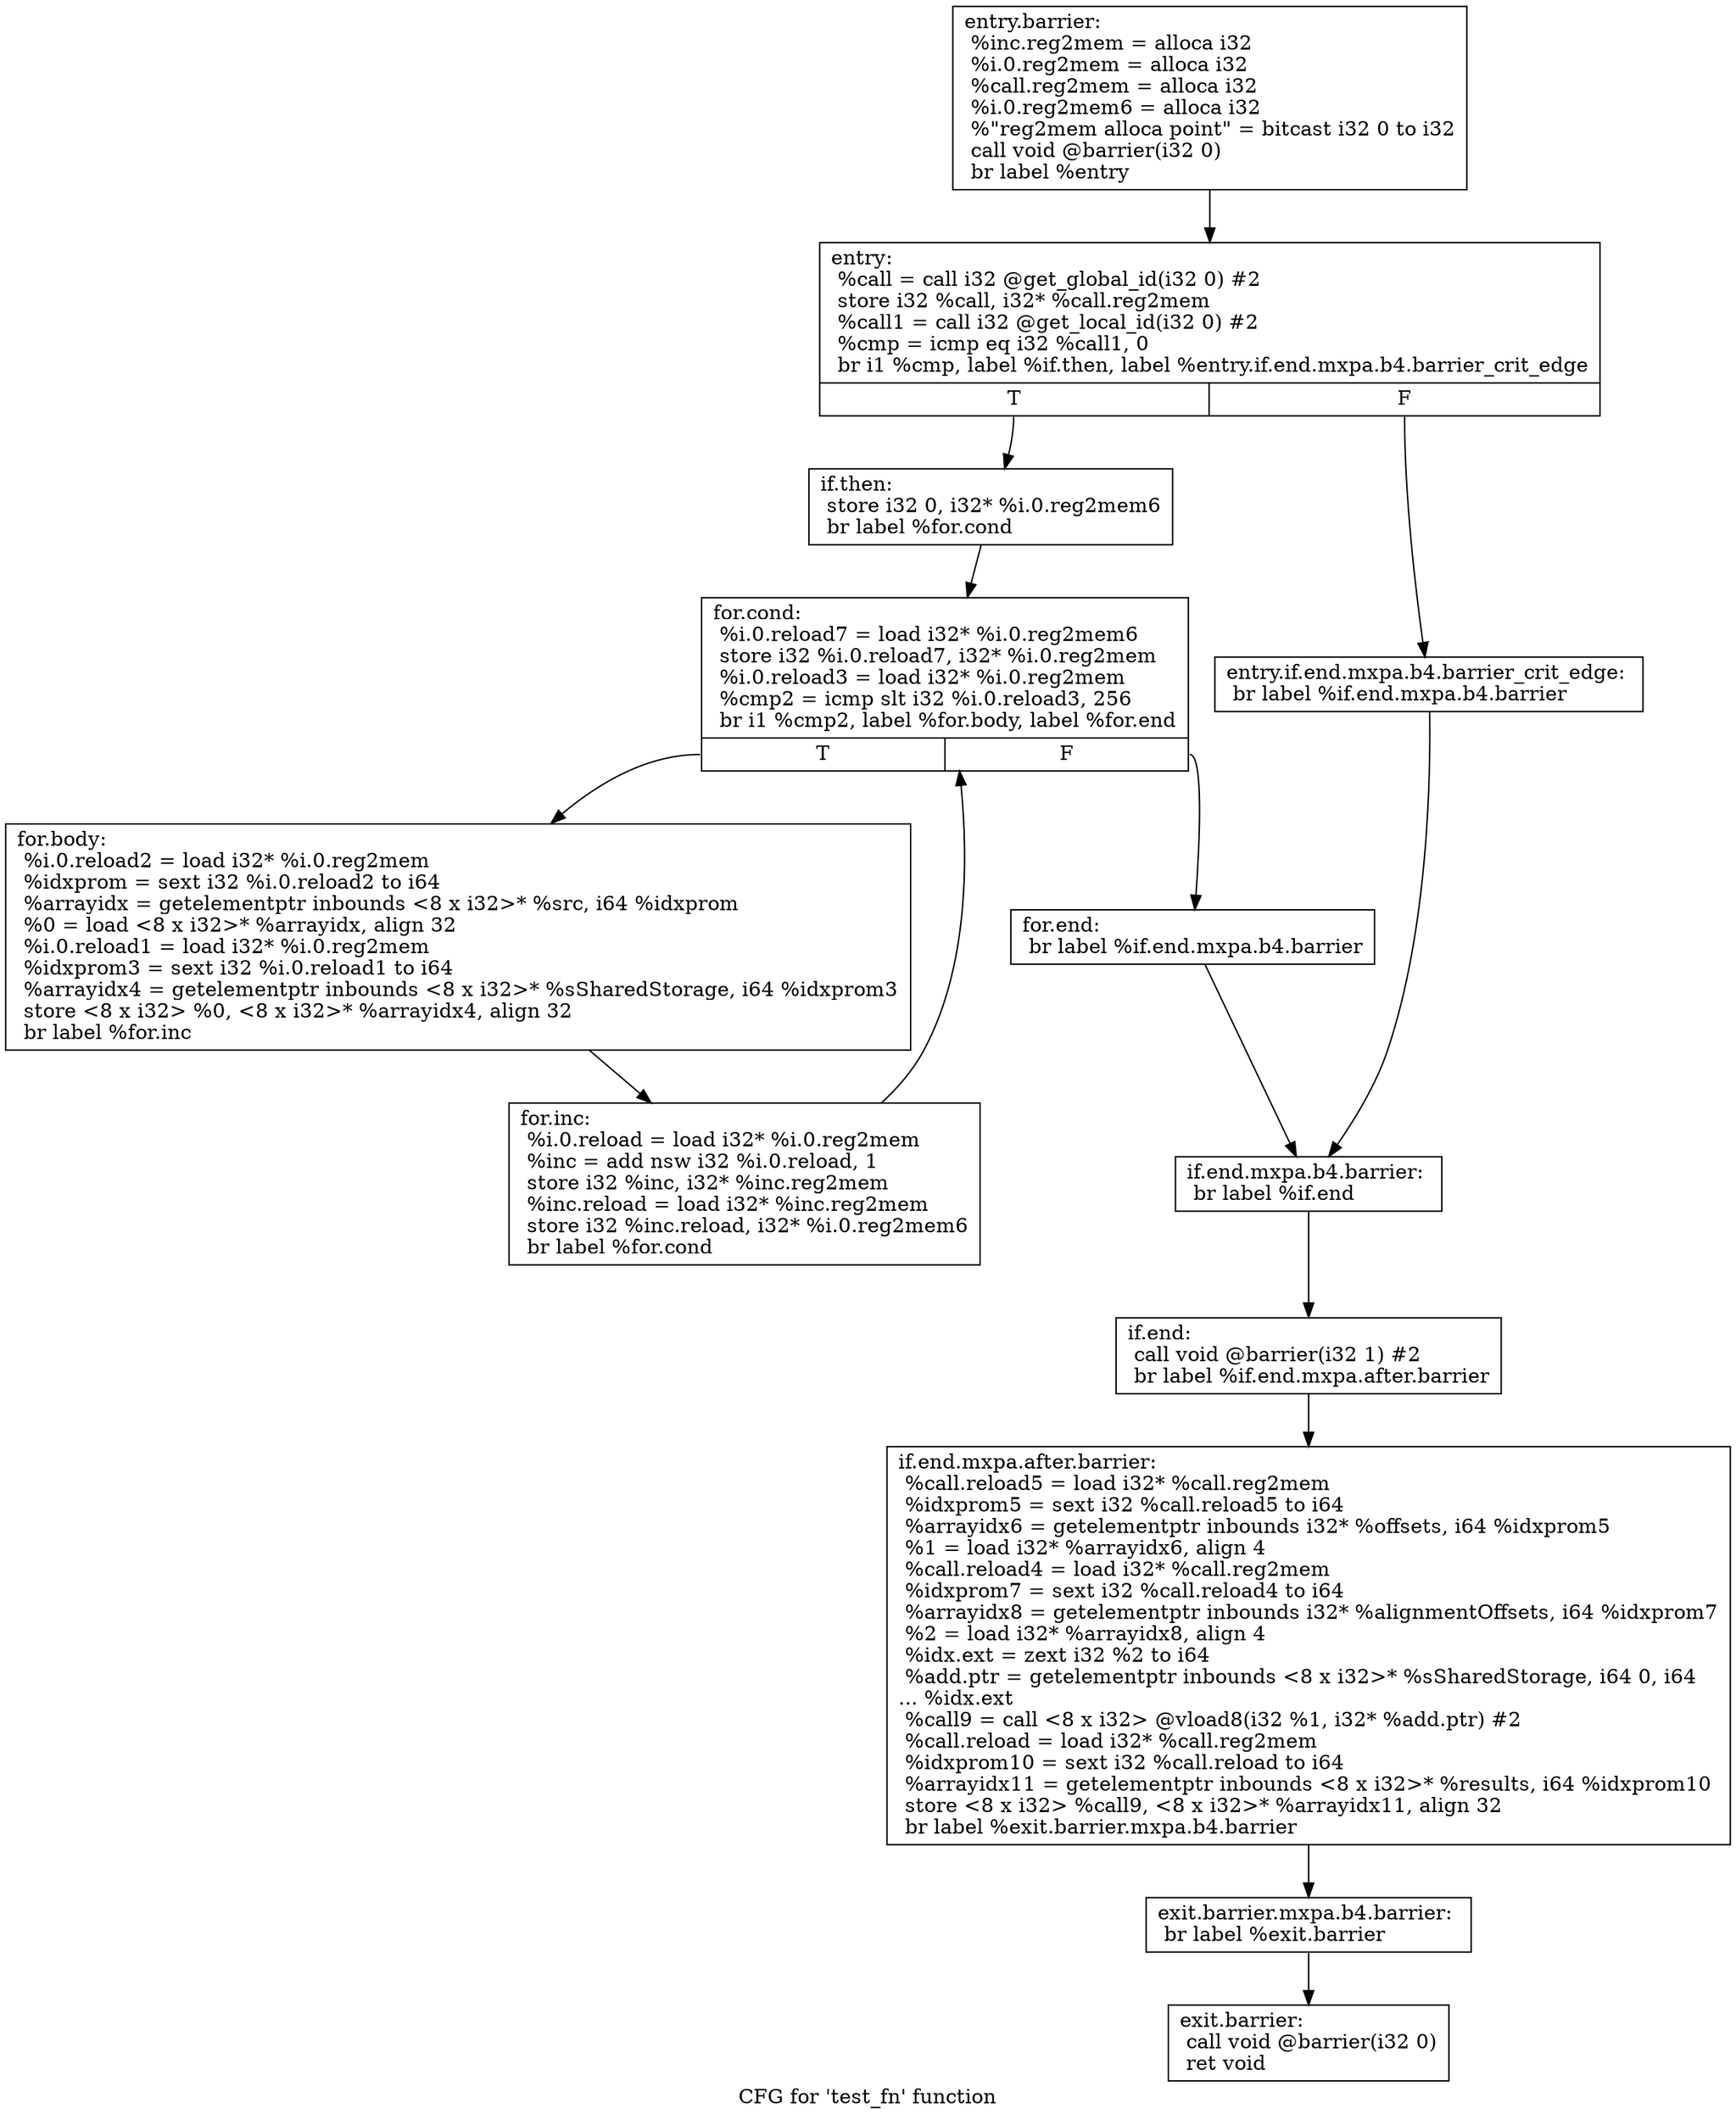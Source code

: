 digraph "CFG for 'test_fn' function" {
	label="CFG for 'test_fn' function";

	Node0x2e258a0 [shape=record,label="{entry.barrier:\l  %inc.reg2mem = alloca i32\l  %i.0.reg2mem = alloca i32\l  %call.reg2mem = alloca i32\l  %i.0.reg2mem6 = alloca i32\l  %\"reg2mem alloca point\" = bitcast i32 0 to i32\l  call void @barrier(i32 0)\l  br label %entry\l}"];
	Node0x2e258a0 -> Node0x2e25e20;
	Node0x2e25e20 [shape=record,label="{entry:                                            \l  %call = call i32 @get_global_id(i32 0) #2\l  store i32 %call, i32* %call.reg2mem\l  %call1 = call i32 @get_local_id(i32 0) #2\l  %cmp = icmp eq i32 %call1, 0\l  br i1 %cmp, label %if.then, label %entry.if.end.mxpa.b4.barrier_crit_edge\l|{<s0>T|<s1>F}}"];
	Node0x2e25e20:s0 -> Node0x2e26600;
	Node0x2e25e20:s1 -> Node0x2e26720;
	Node0x2e26720 [shape=record,label="{entry.if.end.mxpa.b4.barrier_crit_edge:           \l  br label %if.end.mxpa.b4.barrier\l}"];
	Node0x2e26720 -> Node0x2e268b0;
	Node0x2e26600 [shape=record,label="{if.then:                                          \l  store i32 0, i32* %i.0.reg2mem6\l  br label %for.cond\l}"];
	Node0x2e26600 -> Node0x2e26a60;
	Node0x2e26a60 [shape=record,label="{for.cond:                                         \l  %i.0.reload7 = load i32* %i.0.reg2mem6\l  store i32 %i.0.reload7, i32* %i.0.reg2mem\l  %i.0.reload3 = load i32* %i.0.reg2mem\l  %cmp2 = icmp slt i32 %i.0.reload3, 256\l  br i1 %cmp2, label %for.body, label %for.end\l|{<s0>T|<s1>F}}"];
	Node0x2e26a60:s0 -> Node0x2e26e50;
	Node0x2e26a60:s1 -> Node0x2e26f40;
	Node0x2e26e50 [shape=record,label="{for.body:                                         \l  %i.0.reload2 = load i32* %i.0.reg2mem\l  %idxprom = sext i32 %i.0.reload2 to i64\l  %arrayidx = getelementptr inbounds \<8 x i32\>* %src, i64 %idxprom\l  %0 = load \<8 x i32\>* %arrayidx, align 32\l  %i.0.reload1 = load i32* %i.0.reg2mem\l  %idxprom3 = sext i32 %i.0.reload1 to i64\l  %arrayidx4 = getelementptr inbounds \<8 x i32\>* %sSharedStorage, i64 %idxprom3\l  store \<8 x i32\> %0, \<8 x i32\>* %arrayidx4, align 32\l  br label %for.inc\l}"];
	Node0x2e26e50 -> Node0x2e27760;
	Node0x2e27760 [shape=record,label="{for.inc:                                          \l  %i.0.reload = load i32* %i.0.reg2mem\l  %inc = add nsw i32 %i.0.reload, 1\l  store i32 %inc, i32* %inc.reg2mem\l  %inc.reload = load i32* %inc.reg2mem\l  store i32 %inc.reload, i32* %i.0.reg2mem6\l  br label %for.cond\l}"];
	Node0x2e27760 -> Node0x2e26a60;
	Node0x2e26f40 [shape=record,label="{for.end:                                          \l  br label %if.end.mxpa.b4.barrier\l}"];
	Node0x2e26f40 -> Node0x2e268b0;
	Node0x2e268b0 [shape=record,label="{if.end.mxpa.b4.barrier:                           \l  br label %if.end\l}"];
	Node0x2e268b0 -> Node0x2e27c90;
	Node0x2e27c90 [shape=record,label="{if.end:                                           \l  call void @barrier(i32 1) #2\l  br label %if.end.mxpa.after.barrier\l}"];
	Node0x2e27c90 -> Node0x2e27e70;
	Node0x2e27e70 [shape=record,label="{if.end.mxpa.after.barrier:                        \l  %call.reload5 = load i32* %call.reg2mem\l  %idxprom5 = sext i32 %call.reload5 to i64\l  %arrayidx6 = getelementptr inbounds i32* %offsets, i64 %idxprom5\l  %1 = load i32* %arrayidx6, align 4\l  %call.reload4 = load i32* %call.reg2mem\l  %idxprom7 = sext i32 %call.reload4 to i64\l  %arrayidx8 = getelementptr inbounds i32* %alignmentOffsets, i64 %idxprom7\l  %2 = load i32* %arrayidx8, align 4\l  %idx.ext = zext i32 %2 to i64\l  %add.ptr = getelementptr inbounds \<8 x i32\>* %sSharedStorage, i64 0, i64\l... %idx.ext\l  %call9 = call \<8 x i32\> @vload8(i32 %1, i32* %add.ptr) #2\l  %call.reload = load i32* %call.reg2mem\l  %idxprom10 = sext i32 %call.reload to i64\l  %arrayidx11 = getelementptr inbounds \<8 x i32\>* %results, i64 %idxprom10\l  store \<8 x i32\> %call9, \<8 x i32\>* %arrayidx11, align 32\l  br label %exit.barrier.mxpa.b4.barrier\l}"];
	Node0x2e27e70 -> Node0x2e28af0;
	Node0x2e28af0 [shape=record,label="{exit.barrier.mxpa.b4.barrier:                     \l  br label %exit.barrier\l}"];
	Node0x2e28af0 -> Node0x2e271e0;
	Node0x2e271e0 [shape=record,label="{exit.barrier:                                     \l  call void @barrier(i32 0)\l  ret void\l}"];
}
